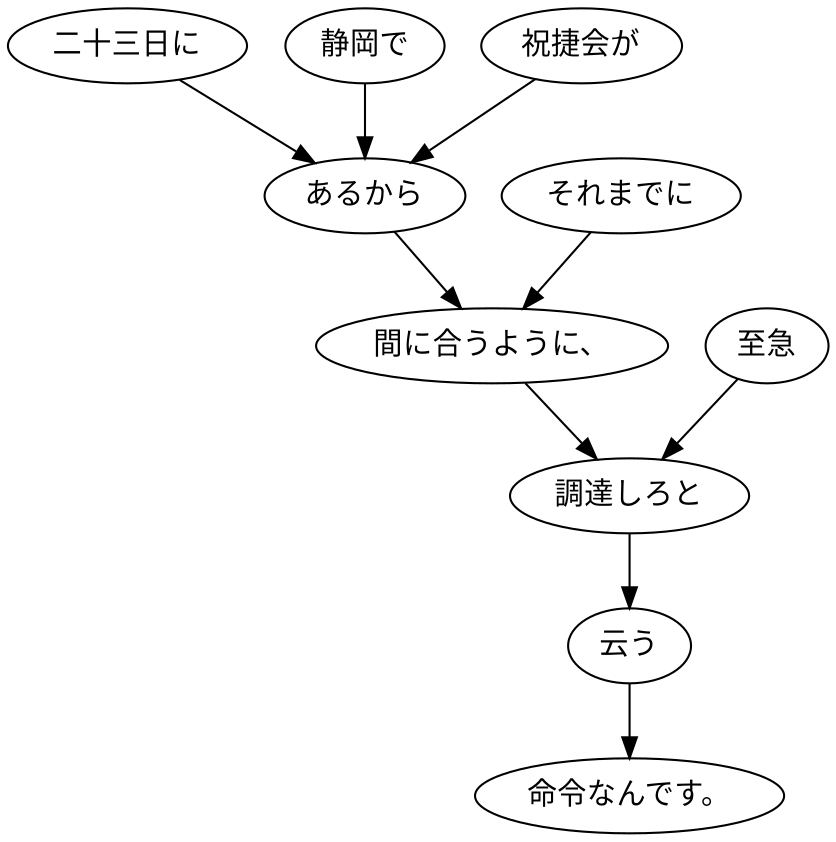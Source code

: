 digraph graph1756 {
	node0 [label="二十三日に"];
	node1 [label="静岡で"];
	node2 [label="祝捷会が"];
	node3 [label="あるから"];
	node4 [label="それまでに"];
	node5 [label="間に合うように、"];
	node6 [label="至急"];
	node7 [label="調達しろと"];
	node8 [label="云う"];
	node9 [label="命令なんです。"];
	node0 -> node3;
	node1 -> node3;
	node2 -> node3;
	node3 -> node5;
	node4 -> node5;
	node5 -> node7;
	node6 -> node7;
	node7 -> node8;
	node8 -> node9;
}
